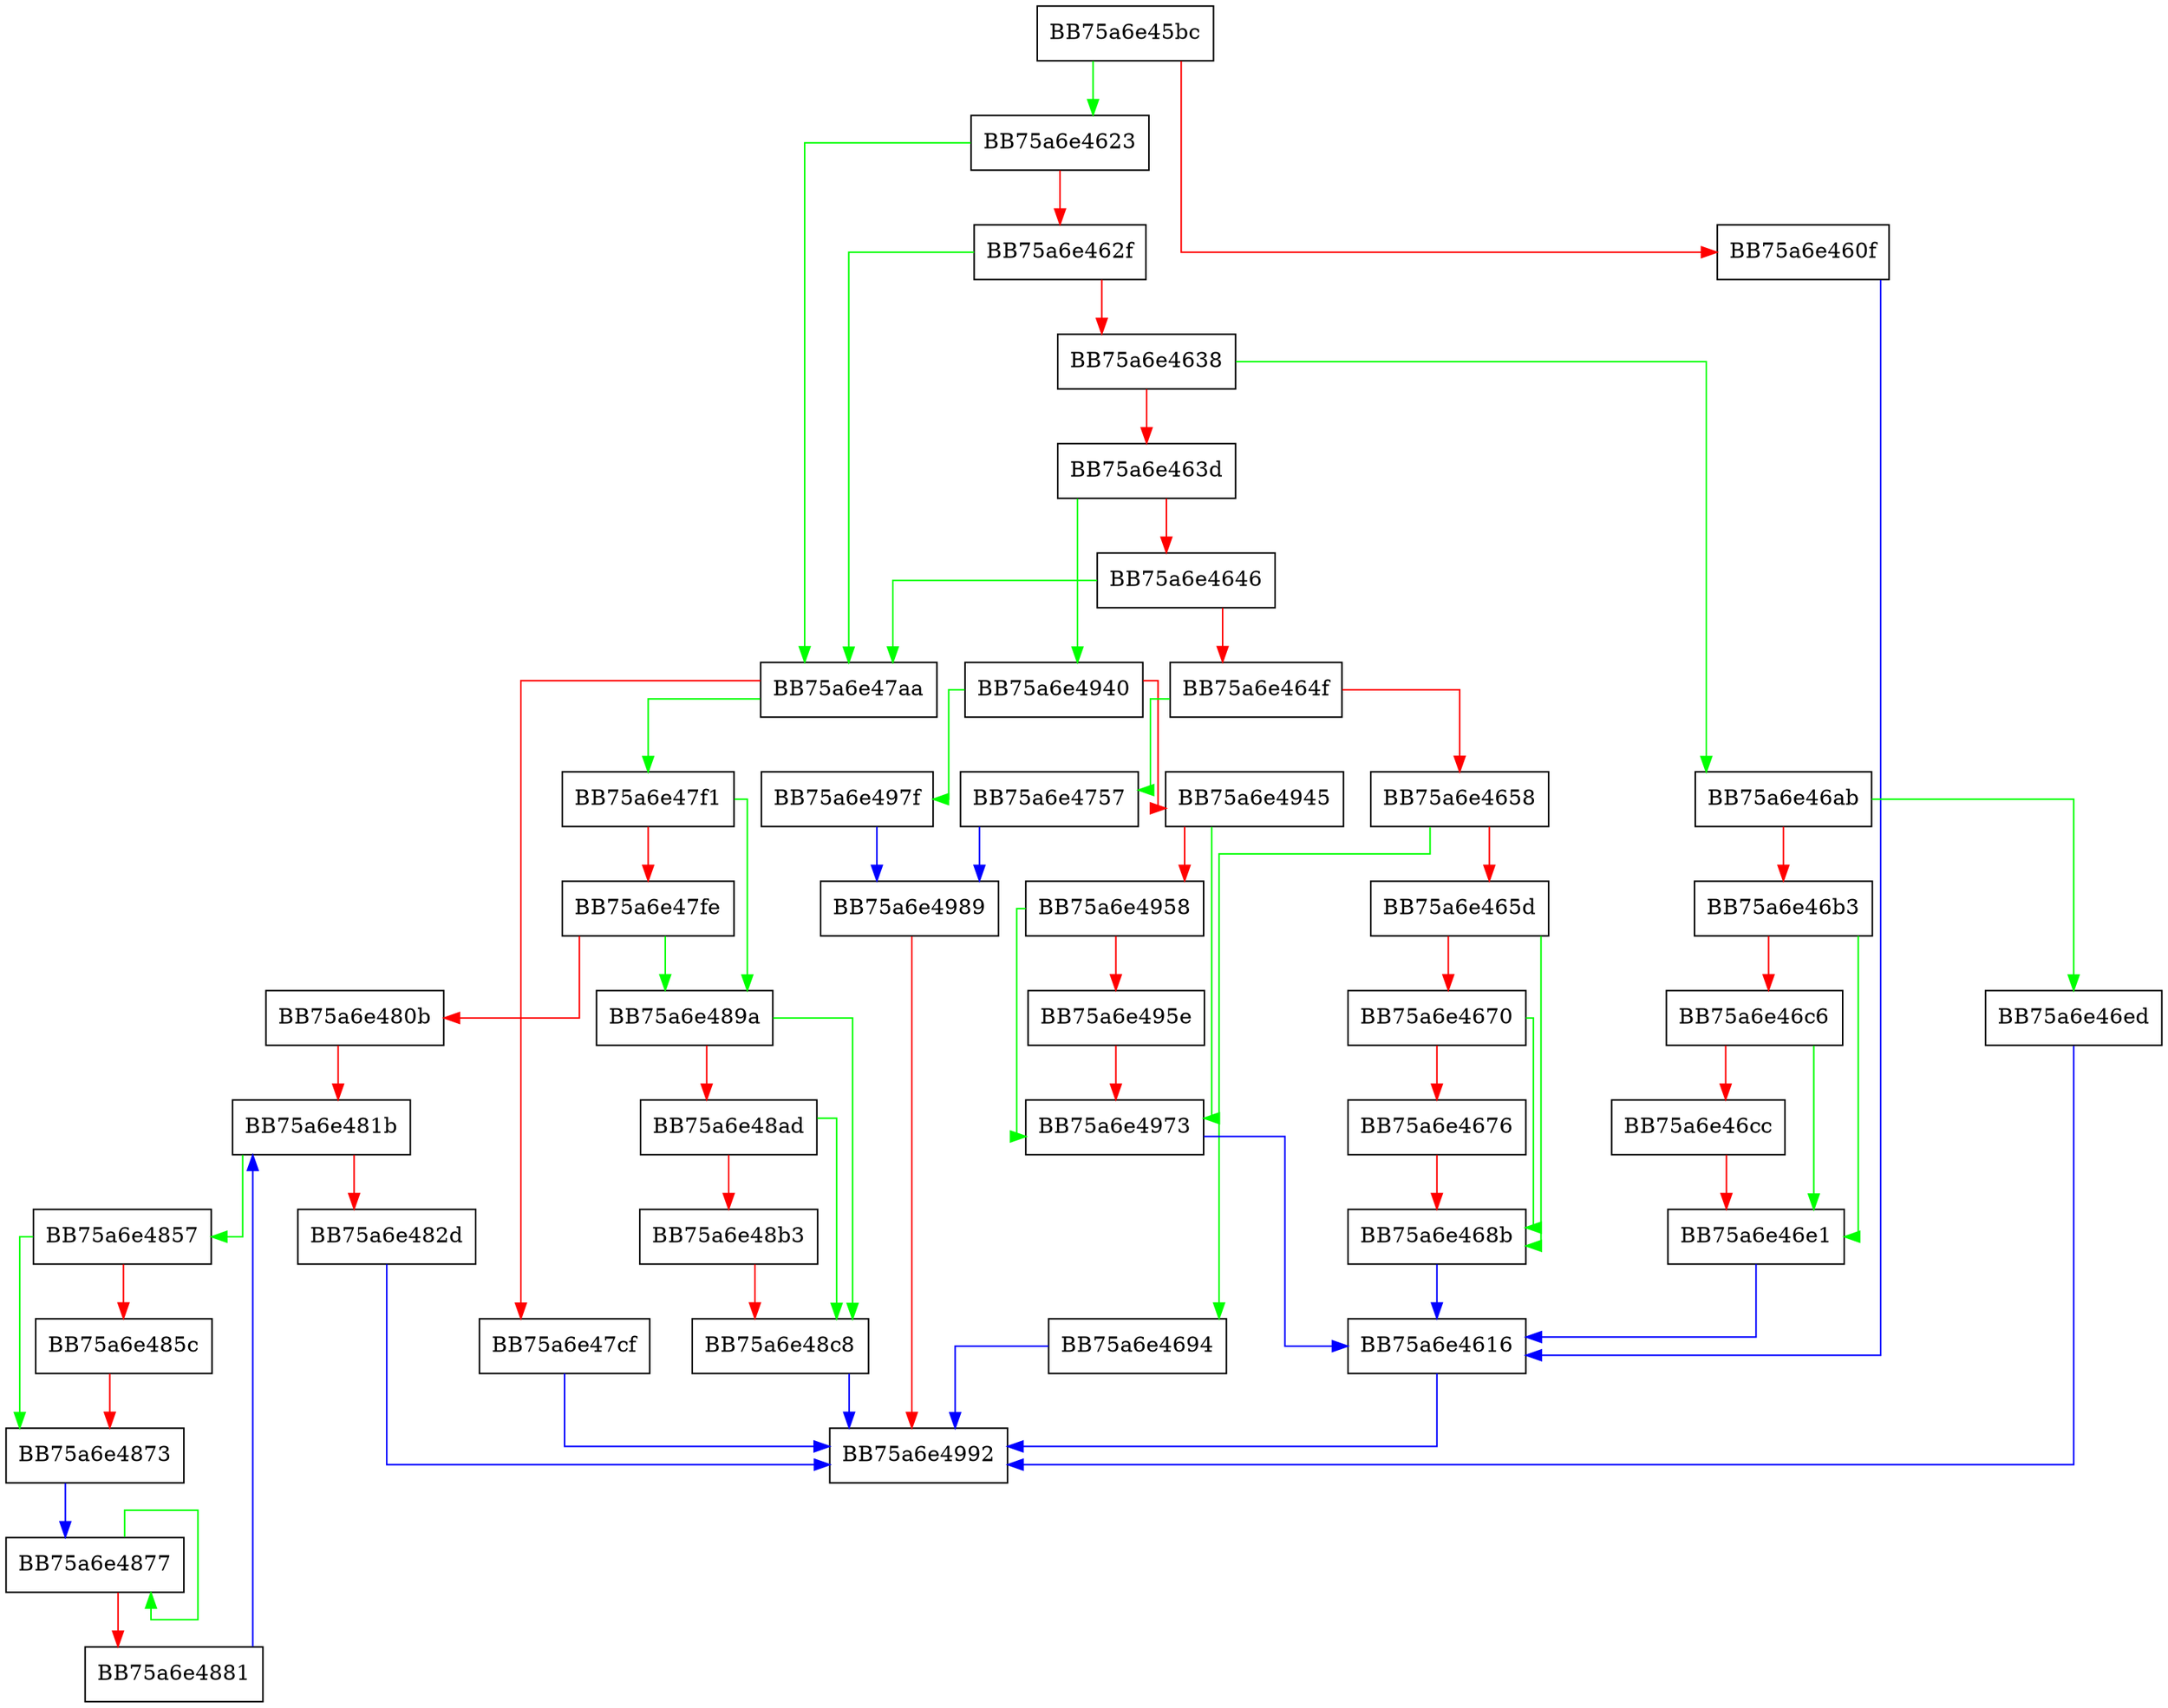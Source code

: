 digraph GetRegistryStrings {
  node [shape="box"];
  graph [splines=ortho];
  BB75a6e45bc -> BB75a6e4623 [color="green"];
  BB75a6e45bc -> BB75a6e460f [color="red"];
  BB75a6e460f -> BB75a6e4616 [color="blue"];
  BB75a6e4616 -> BB75a6e4992 [color="blue"];
  BB75a6e4623 -> BB75a6e47aa [color="green"];
  BB75a6e4623 -> BB75a6e462f [color="red"];
  BB75a6e462f -> BB75a6e47aa [color="green"];
  BB75a6e462f -> BB75a6e4638 [color="red"];
  BB75a6e4638 -> BB75a6e46ab [color="green"];
  BB75a6e4638 -> BB75a6e463d [color="red"];
  BB75a6e463d -> BB75a6e4940 [color="green"];
  BB75a6e463d -> BB75a6e4646 [color="red"];
  BB75a6e4646 -> BB75a6e47aa [color="green"];
  BB75a6e4646 -> BB75a6e464f [color="red"];
  BB75a6e464f -> BB75a6e4757 [color="green"];
  BB75a6e464f -> BB75a6e4658 [color="red"];
  BB75a6e4658 -> BB75a6e4694 [color="green"];
  BB75a6e4658 -> BB75a6e465d [color="red"];
  BB75a6e465d -> BB75a6e468b [color="green"];
  BB75a6e465d -> BB75a6e4670 [color="red"];
  BB75a6e4670 -> BB75a6e468b [color="green"];
  BB75a6e4670 -> BB75a6e4676 [color="red"];
  BB75a6e4676 -> BB75a6e468b [color="red"];
  BB75a6e468b -> BB75a6e4616 [color="blue"];
  BB75a6e4694 -> BB75a6e4992 [color="blue"];
  BB75a6e46ab -> BB75a6e46ed [color="green"];
  BB75a6e46ab -> BB75a6e46b3 [color="red"];
  BB75a6e46b3 -> BB75a6e46e1 [color="green"];
  BB75a6e46b3 -> BB75a6e46c6 [color="red"];
  BB75a6e46c6 -> BB75a6e46e1 [color="green"];
  BB75a6e46c6 -> BB75a6e46cc [color="red"];
  BB75a6e46cc -> BB75a6e46e1 [color="red"];
  BB75a6e46e1 -> BB75a6e4616 [color="blue"];
  BB75a6e46ed -> BB75a6e4992 [color="blue"];
  BB75a6e4757 -> BB75a6e4989 [color="blue"];
  BB75a6e47aa -> BB75a6e47f1 [color="green"];
  BB75a6e47aa -> BB75a6e47cf [color="red"];
  BB75a6e47cf -> BB75a6e4992 [color="blue"];
  BB75a6e47f1 -> BB75a6e489a [color="green"];
  BB75a6e47f1 -> BB75a6e47fe [color="red"];
  BB75a6e47fe -> BB75a6e489a [color="green"];
  BB75a6e47fe -> BB75a6e480b [color="red"];
  BB75a6e480b -> BB75a6e481b [color="red"];
  BB75a6e481b -> BB75a6e4857 [color="green"];
  BB75a6e481b -> BB75a6e482d [color="red"];
  BB75a6e482d -> BB75a6e4992 [color="blue"];
  BB75a6e4857 -> BB75a6e4873 [color="green"];
  BB75a6e4857 -> BB75a6e485c [color="red"];
  BB75a6e485c -> BB75a6e4873 [color="red"];
  BB75a6e4873 -> BB75a6e4877 [color="blue"];
  BB75a6e4877 -> BB75a6e4877 [color="green"];
  BB75a6e4877 -> BB75a6e4881 [color="red"];
  BB75a6e4881 -> BB75a6e481b [color="blue"];
  BB75a6e489a -> BB75a6e48c8 [color="green"];
  BB75a6e489a -> BB75a6e48ad [color="red"];
  BB75a6e48ad -> BB75a6e48c8 [color="green"];
  BB75a6e48ad -> BB75a6e48b3 [color="red"];
  BB75a6e48b3 -> BB75a6e48c8 [color="red"];
  BB75a6e48c8 -> BB75a6e4992 [color="blue"];
  BB75a6e4940 -> BB75a6e497f [color="green"];
  BB75a6e4940 -> BB75a6e4945 [color="red"];
  BB75a6e4945 -> BB75a6e4973 [color="green"];
  BB75a6e4945 -> BB75a6e4958 [color="red"];
  BB75a6e4958 -> BB75a6e4973 [color="green"];
  BB75a6e4958 -> BB75a6e495e [color="red"];
  BB75a6e495e -> BB75a6e4973 [color="red"];
  BB75a6e4973 -> BB75a6e4616 [color="blue"];
  BB75a6e497f -> BB75a6e4989 [color="blue"];
  BB75a6e4989 -> BB75a6e4992 [color="red"];
}